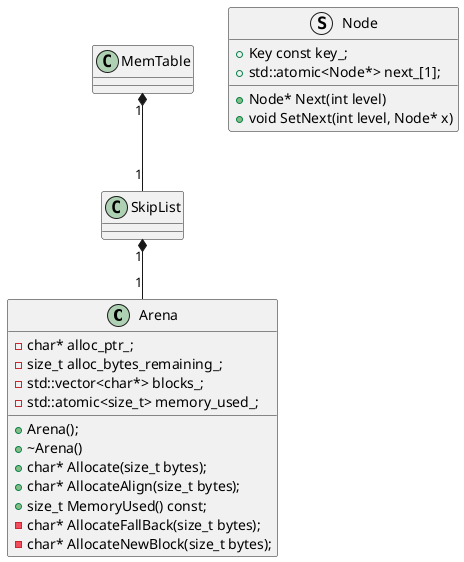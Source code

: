 @startuml
class Arena {
  + Arena();
  + ~Arena()
  + char* Allocate(size_t bytes);
  + char* AllocateAlign(size_t bytes);
  + size_t MemoryUsed() const;
  - char* AllocateFallBack(size_t bytes);
  - char* AllocateNewBlock(size_t bytes);
  - char* alloc_ptr_;
  - size_t alloc_bytes_remaining_;
  - std::vector<char*> blocks_;
  - std::atomic<size_t> memory_used_;
}
struct Node {
  + Node* Next(int level)
  + void SetNext(int level, Node* x)
  + Key const key_;
  + std::atomic<Node*> next_[1];
}
class SkipList {

}
class MemTable {

}
MemTable "1" *-- "1" SkipList
SkipList "1" *-- "1" Arena
@enduml